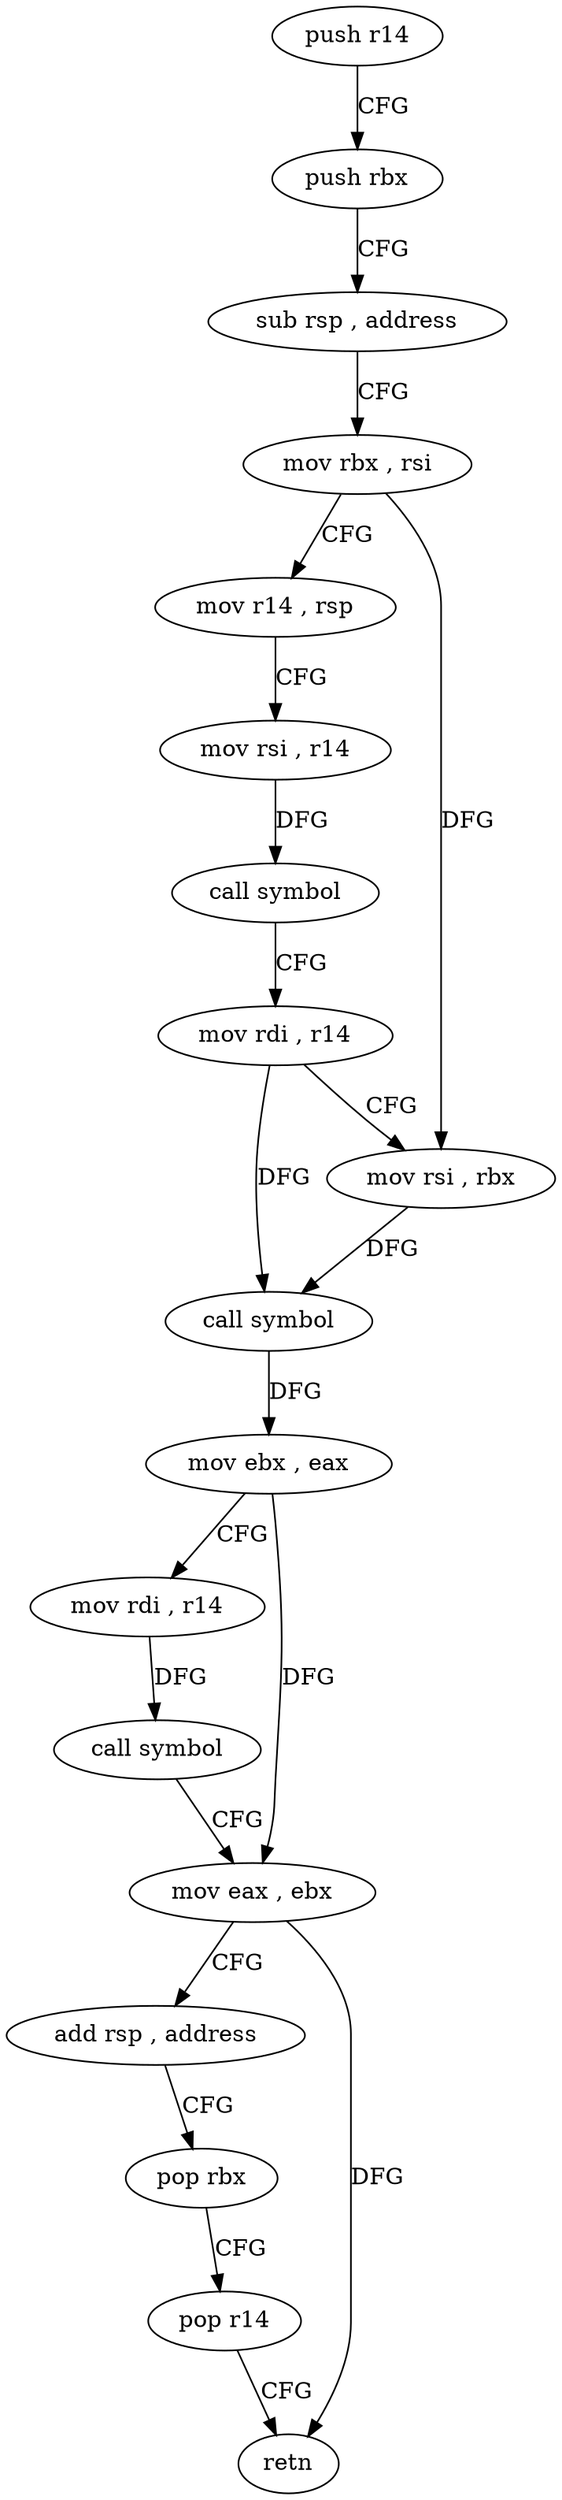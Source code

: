 digraph "func" {
"4202592" [label = "push r14" ]
"4202594" [label = "push rbx" ]
"4202595" [label = "sub rsp , address" ]
"4202599" [label = "mov rbx , rsi" ]
"4202602" [label = "mov r14 , rsp" ]
"4202605" [label = "mov rsi , r14" ]
"4202608" [label = "call symbol" ]
"4202613" [label = "mov rdi , r14" ]
"4202616" [label = "mov rsi , rbx" ]
"4202619" [label = "call symbol" ]
"4202624" [label = "mov ebx , eax" ]
"4202626" [label = "mov rdi , r14" ]
"4202629" [label = "call symbol" ]
"4202634" [label = "mov eax , ebx" ]
"4202636" [label = "add rsp , address" ]
"4202640" [label = "pop rbx" ]
"4202641" [label = "pop r14" ]
"4202643" [label = "retn" ]
"4202592" -> "4202594" [ label = "CFG" ]
"4202594" -> "4202595" [ label = "CFG" ]
"4202595" -> "4202599" [ label = "CFG" ]
"4202599" -> "4202602" [ label = "CFG" ]
"4202599" -> "4202616" [ label = "DFG" ]
"4202602" -> "4202605" [ label = "CFG" ]
"4202605" -> "4202608" [ label = "DFG" ]
"4202608" -> "4202613" [ label = "CFG" ]
"4202613" -> "4202616" [ label = "CFG" ]
"4202613" -> "4202619" [ label = "DFG" ]
"4202616" -> "4202619" [ label = "DFG" ]
"4202619" -> "4202624" [ label = "DFG" ]
"4202624" -> "4202626" [ label = "CFG" ]
"4202624" -> "4202634" [ label = "DFG" ]
"4202626" -> "4202629" [ label = "DFG" ]
"4202629" -> "4202634" [ label = "CFG" ]
"4202634" -> "4202636" [ label = "CFG" ]
"4202634" -> "4202643" [ label = "DFG" ]
"4202636" -> "4202640" [ label = "CFG" ]
"4202640" -> "4202641" [ label = "CFG" ]
"4202641" -> "4202643" [ label = "CFG" ]
}
